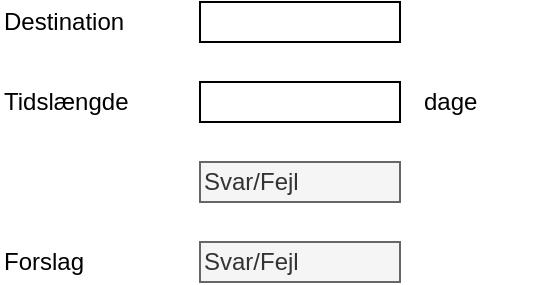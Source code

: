 <mxfile version="26.0.1">
  <diagram name="Side-1" id="mOoNyeviAGm9kzp-RCV7">
    <mxGraphModel dx="472" dy="737" grid="1" gridSize="10" guides="1" tooltips="1" connect="1" arrows="1" fold="1" page="1" pageScale="1" pageWidth="827" pageHeight="1169" math="0" shadow="0">
      <root>
        <mxCell id="0" />
        <mxCell id="1" parent="0" />
        <mxCell id="zLIMiS-KBOKdp_isHMpz-7" value="Destination" style="text;html=1;align=left;verticalAlign=middle;whiteSpace=wrap;rounded=0;" vertex="1" parent="1">
          <mxGeometry x="40" y="20" width="60" height="20" as="geometry" />
        </mxCell>
        <mxCell id="zLIMiS-KBOKdp_isHMpz-9" value="Tidslængde" style="text;html=1;align=left;verticalAlign=middle;whiteSpace=wrap;rounded=0;" vertex="1" parent="1">
          <mxGeometry x="40" y="60" width="60" height="20" as="geometry" />
        </mxCell>
        <mxCell id="zLIMiS-KBOKdp_isHMpz-10" value="" style="rounded=0;whiteSpace=wrap;html=1;" vertex="1" parent="1">
          <mxGeometry x="140" y="60" width="100" height="20" as="geometry" />
        </mxCell>
        <mxCell id="zLIMiS-KBOKdp_isHMpz-11" value="dage" style="text;html=1;align=left;verticalAlign=middle;whiteSpace=wrap;rounded=0;" vertex="1" parent="1">
          <mxGeometry x="250" y="55" width="60" height="30" as="geometry" />
        </mxCell>
        <mxCell id="zLIMiS-KBOKdp_isHMpz-12" value="" style="rounded=0;whiteSpace=wrap;html=1;" vertex="1" parent="1">
          <mxGeometry x="140" y="20" width="100" height="20" as="geometry" />
        </mxCell>
        <mxCell id="zLIMiS-KBOKdp_isHMpz-16" value="Svar/Fejl" style="rounded=0;whiteSpace=wrap;html=1;align=left;verticalAlign=middle;fillColor=#f5f5f5;fontColor=#333333;strokeColor=#666666;" vertex="1" parent="1">
          <mxGeometry x="140" y="100" width="100" height="20" as="geometry" />
        </mxCell>
        <mxCell id="zLIMiS-KBOKdp_isHMpz-17" value="Svar/Fejl" style="rounded=0;whiteSpace=wrap;html=1;align=left;verticalAlign=middle;fillColor=#f5f5f5;fontColor=#333333;strokeColor=#666666;" vertex="1" parent="1">
          <mxGeometry x="140" y="140" width="100" height="20" as="geometry" />
        </mxCell>
        <mxCell id="zLIMiS-KBOKdp_isHMpz-18" value="Forslag" style="text;html=1;align=left;verticalAlign=middle;whiteSpace=wrap;rounded=0;" vertex="1" parent="1">
          <mxGeometry x="40" y="140" width="80" height="20" as="geometry" />
        </mxCell>
      </root>
    </mxGraphModel>
  </diagram>
</mxfile>
